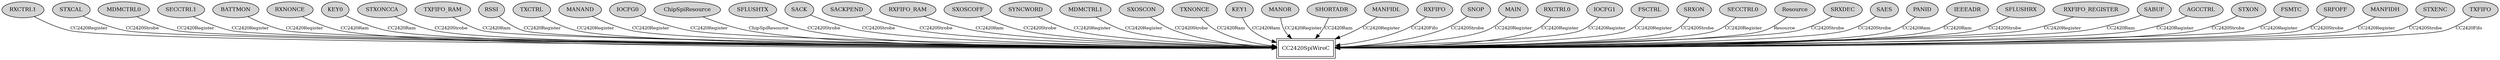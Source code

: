 digraph "tos.chips.cc2420.spi.CC2420SpiC" {
  n0x7f2d66631020 [shape=ellipse, style=filled, label="RXCTRL1", fontsize=12];
  "CC2420SpiWireC" [fontsize=12, shape=box,peripheries=2, URL="../chtml/tos.chips.cc2420.spi.CC2420SpiWireC.html"];
  n0x7f2d6663e4f8 [shape=ellipse, style=filled, label="STXCAL", fontsize=12];
  "CC2420SpiWireC" [fontsize=12, shape=box,peripheries=2, URL="../chtml/tos.chips.cc2420.spi.CC2420SpiWireC.html"];
  n0x7f2d66635ad8 [shape=ellipse, style=filled, label="MDMCTRL0", fontsize=12];
  n0x7f2d66630c58 [shape=ellipse, style=filled, label="SECCTRL1", fontsize=12];
  n0x7f2d6662f548 [shape=ellipse, style=filled, label="BATTMON", fontsize=12];
  n0x7f2d66624950 [shape=ellipse, style=filled, label="RXNONCE", fontsize=12];
  "CC2420SpiWireC" [fontsize=12, shape=box,peripheries=2, URL="../chtml/tos.chips.cc2420.spi.CC2420SpiWireC.html"];
  n0x7f2d666266c8 [shape=ellipse, style=filled, label="KEY0", fontsize=12];
  n0x7f2d6663ba90 [shape=ellipse, style=filled, label="STXONCCA", fontsize=12];
  n0x7f2d666275f0 [shape=ellipse, style=filled, label="TXFIFO_RAM", fontsize=12];
  n0x7f2d66634c30 [shape=ellipse, style=filled, label="RSSI", fontsize=12];
  n0x7f2d66633dc8 [shape=ellipse, style=filled, label="TXCTRL", fontsize=12];
  n0x7f2d6662c9a8 [shape=ellipse, style=filled, label="MANAND", fontsize=12];
  n0x7f2d6662fdb8 [shape=ellipse, style=filled, label="IOCFG0", fontsize=12];
  n0x7f2d6663cbe0 [shape=ellipse, style=filled, label="ChipSpiResource", fontsize=12];
  "CC2420SpiWireC" [fontsize=12, shape=box,peripheries=2, URL="../chtml/tos.chips.cc2420.spi.CC2420SpiWireC.html"];
  n0x7f2d66639710 [shape=ellipse, style=filled, label="SFLUSHTX", fontsize=12];
  n0x7f2d66639dd8 [shape=ellipse, style=filled, label="SACK", fontsize=12];
  n0x7f2d66637688 [shape=ellipse, style=filled, label="SACKPEND", fontsize=12];
  n0x7f2d66627e58 [shape=ellipse, style=filled, label="RXFIFO_RAM", fontsize=12];
  n0x7f2d6663a8b0 [shape=ellipse, style=filled, label="SXOSCOFF", fontsize=12];
  n0x7f2d66633558 [shape=ellipse, style=filled, label="SYNCWORD", fontsize=12];
  n0x7f2d666343d0 [shape=ellipse, style=filled, label="MDMCTRL1", fontsize=12];
  n0x7f2d6663fda8 [shape=ellipse, style=filled, label="SXOSCON", fontsize=12];
  n0x7f2d66624108 [shape=ellipse, style=filled, label="TXNONCE", fontsize=12];
  n0x7f2d66625020 [shape=ellipse, style=filled, label="KEY1", fontsize=12];
  n0x7f2d6662b238 [shape=ellipse, style=filled, label="MANOR", fontsize=12];
  n0x7f2d66628d60 [shape=ellipse, style=filled, label="SHORTADR", fontsize=12];
  n0x7f2d6662d020 [shape=ellipse, style=filled, label="MANFIDL", fontsize=12];
  n0x7f2d66619d70 [shape=ellipse, style=filled, label="RXFIFO", fontsize=12];
  "CC2420SpiWireC" [fontsize=12, shape=box,peripheries=2, URL="../chtml/tos.chips.cc2420.spi.CC2420SpiWireC.html"];
  n0x7f2d6663f6c8 [shape=ellipse, style=filled, label="SNOP", fontsize=12];
  n0x7f2d66635250 [shape=ellipse, style=filled, label="MAIN", fontsize=12];
  n0x7f2d66632698 [shape=ellipse, style=filled, label="RXCTRL0", fontsize=12];
  n0x7f2d6662e690 [shape=ellipse, style=filled, label="IOCFG1", fontsize=12];
  n0x7f2d66631a90 [shape=ellipse, style=filled, label="FSCTRL", fontsize=12];
  n0x7f2d6663ebc8 [shape=ellipse, style=filled, label="SRXON", fontsize=12];
  n0x7f2d666303d0 [shape=ellipse, style=filled, label="SECCTRL0", fontsize=12];
  n0x7f2d66640020 [shape=ellipse, style=filled, label="Resource", fontsize=12];
  "CC2420SpiWireC" [fontsize=12, shape=box,peripheries=2, URL="../chtml/tos.chips.cc2420.spi.CC2420SpiWireC.html"];
  n0x7f2d66637d60 [shape=ellipse, style=filled, label="SRXDEC", fontsize=12];
  n0x7f2d66636b28 [shape=ellipse, style=filled, label="SAES", fontsize=12];
  n0x7f2d66628508 [shape=ellipse, style=filled, label="PANID", fontsize=12];
  n0x7f2d66629c78 [shape=ellipse, style=filled, label="IEEEADR", fontsize=12];
  n0x7f2d66639020 [shape=ellipse, style=filled, label="SFLUSHRX", fontsize=12];
  n0x7f2d66629410 [shape=ellipse, style=filled, label="RXFIFO_REGISTER", fontsize=12];
  n0x7f2d66625858 [shape=ellipse, style=filled, label="SABUF", fontsize=12];
  n0x7f2d6662bab0 [shape=ellipse, style=filled, label="AGCCTRL", fontsize=12];
  n0x7f2d6663b3a0 [shape=ellipse, style=filled, label="STXON", fontsize=12];
  n0x7f2d6662c138 [shape=ellipse, style=filled, label="FSMTC", fontsize=12];
  n0x7f2d6663a1c0 [shape=ellipse, style=filled, label="SRFOFF", fontsize=12];
  n0x7f2d6662d898 [shape=ellipse, style=filled, label="MANFIDH", fontsize=12];
  n0x7f2d66636460 [shape=ellipse, style=filled, label="STXENC", fontsize=12];
  n0x7f2d66621020 [shape=ellipse, style=filled, label="TXFIFO", fontsize=12];
  "n0x7f2d66631020" -> "CC2420SpiWireC" [label="CC2420Register", URL="../ihtml/tos.chips.cc2420.interfaces.CC2420Register.html", fontsize=10];
  "n0x7f2d6663e4f8" -> "CC2420SpiWireC" [label="CC2420Strobe", URL="../ihtml/tos.chips.cc2420.interfaces.CC2420Strobe.html", fontsize=10];
  "n0x7f2d66635ad8" -> "CC2420SpiWireC" [label="CC2420Register", URL="../ihtml/tos.chips.cc2420.interfaces.CC2420Register.html", fontsize=10];
  "n0x7f2d66630c58" -> "CC2420SpiWireC" [label="CC2420Register", URL="../ihtml/tos.chips.cc2420.interfaces.CC2420Register.html", fontsize=10];
  "n0x7f2d6662f548" -> "CC2420SpiWireC" [label="CC2420Register", URL="../ihtml/tos.chips.cc2420.interfaces.CC2420Register.html", fontsize=10];
  "n0x7f2d66624950" -> "CC2420SpiWireC" [label="CC2420Ram", URL="../ihtml/tos.chips.cc2420.interfaces.CC2420Ram.html", fontsize=10];
  "n0x7f2d666266c8" -> "CC2420SpiWireC" [label="CC2420Ram", URL="../ihtml/tos.chips.cc2420.interfaces.CC2420Ram.html", fontsize=10];
  "n0x7f2d6663ba90" -> "CC2420SpiWireC" [label="CC2420Strobe", URL="../ihtml/tos.chips.cc2420.interfaces.CC2420Strobe.html", fontsize=10];
  "n0x7f2d666275f0" -> "CC2420SpiWireC" [label="CC2420Ram", URL="../ihtml/tos.chips.cc2420.interfaces.CC2420Ram.html", fontsize=10];
  "n0x7f2d66634c30" -> "CC2420SpiWireC" [label="CC2420Register", URL="../ihtml/tos.chips.cc2420.interfaces.CC2420Register.html", fontsize=10];
  "n0x7f2d66633dc8" -> "CC2420SpiWireC" [label="CC2420Register", URL="../ihtml/tos.chips.cc2420.interfaces.CC2420Register.html", fontsize=10];
  "n0x7f2d6662c9a8" -> "CC2420SpiWireC" [label="CC2420Register", URL="../ihtml/tos.chips.cc2420.interfaces.CC2420Register.html", fontsize=10];
  "n0x7f2d6662fdb8" -> "CC2420SpiWireC" [label="CC2420Register", URL="../ihtml/tos.chips.cc2420.interfaces.CC2420Register.html", fontsize=10];
  "n0x7f2d6663cbe0" -> "CC2420SpiWireC" [label="ChipSpiResource", URL="../ihtml/tos.chips.cc2420.interfaces.ChipSpiResource.html", fontsize=10];
  "n0x7f2d66639710" -> "CC2420SpiWireC" [label="CC2420Strobe", URL="../ihtml/tos.chips.cc2420.interfaces.CC2420Strobe.html", fontsize=10];
  "n0x7f2d66639dd8" -> "CC2420SpiWireC" [label="CC2420Strobe", URL="../ihtml/tos.chips.cc2420.interfaces.CC2420Strobe.html", fontsize=10];
  "n0x7f2d66637688" -> "CC2420SpiWireC" [label="CC2420Strobe", URL="../ihtml/tos.chips.cc2420.interfaces.CC2420Strobe.html", fontsize=10];
  "n0x7f2d66627e58" -> "CC2420SpiWireC" [label="CC2420Ram", URL="../ihtml/tos.chips.cc2420.interfaces.CC2420Ram.html", fontsize=10];
  "n0x7f2d6663a8b0" -> "CC2420SpiWireC" [label="CC2420Strobe", URL="../ihtml/tos.chips.cc2420.interfaces.CC2420Strobe.html", fontsize=10];
  "n0x7f2d66633558" -> "CC2420SpiWireC" [label="CC2420Register", URL="../ihtml/tos.chips.cc2420.interfaces.CC2420Register.html", fontsize=10];
  "n0x7f2d666343d0" -> "CC2420SpiWireC" [label="CC2420Register", URL="../ihtml/tos.chips.cc2420.interfaces.CC2420Register.html", fontsize=10];
  "n0x7f2d6663fda8" -> "CC2420SpiWireC" [label="CC2420Strobe", URL="../ihtml/tos.chips.cc2420.interfaces.CC2420Strobe.html", fontsize=10];
  "n0x7f2d66624108" -> "CC2420SpiWireC" [label="CC2420Ram", URL="../ihtml/tos.chips.cc2420.interfaces.CC2420Ram.html", fontsize=10];
  "n0x7f2d66625020" -> "CC2420SpiWireC" [label="CC2420Ram", URL="../ihtml/tos.chips.cc2420.interfaces.CC2420Ram.html", fontsize=10];
  "n0x7f2d6662b238" -> "CC2420SpiWireC" [label="CC2420Register", URL="../ihtml/tos.chips.cc2420.interfaces.CC2420Register.html", fontsize=10];
  "n0x7f2d66628d60" -> "CC2420SpiWireC" [label="CC2420Ram", URL="../ihtml/tos.chips.cc2420.interfaces.CC2420Ram.html", fontsize=10];
  "n0x7f2d6662d020" -> "CC2420SpiWireC" [label="CC2420Register", URL="../ihtml/tos.chips.cc2420.interfaces.CC2420Register.html", fontsize=10];
  "n0x7f2d66619d70" -> "CC2420SpiWireC" [label="CC2420Fifo", URL="../ihtml/tos.chips.cc2420.interfaces.CC2420Fifo.html", fontsize=10];
  "n0x7f2d6663f6c8" -> "CC2420SpiWireC" [label="CC2420Strobe", URL="../ihtml/tos.chips.cc2420.interfaces.CC2420Strobe.html", fontsize=10];
  "n0x7f2d66635250" -> "CC2420SpiWireC" [label="CC2420Register", URL="../ihtml/tos.chips.cc2420.interfaces.CC2420Register.html", fontsize=10];
  "n0x7f2d66632698" -> "CC2420SpiWireC" [label="CC2420Register", URL="../ihtml/tos.chips.cc2420.interfaces.CC2420Register.html", fontsize=10];
  "n0x7f2d6662e690" -> "CC2420SpiWireC" [label="CC2420Register", URL="../ihtml/tos.chips.cc2420.interfaces.CC2420Register.html", fontsize=10];
  "n0x7f2d66631a90" -> "CC2420SpiWireC" [label="CC2420Register", URL="../ihtml/tos.chips.cc2420.interfaces.CC2420Register.html", fontsize=10];
  "n0x7f2d6663ebc8" -> "CC2420SpiWireC" [label="CC2420Strobe", URL="../ihtml/tos.chips.cc2420.interfaces.CC2420Strobe.html", fontsize=10];
  "n0x7f2d666303d0" -> "CC2420SpiWireC" [label="CC2420Register", URL="../ihtml/tos.chips.cc2420.interfaces.CC2420Register.html", fontsize=10];
  "n0x7f2d66640020" -> "CC2420SpiWireC" [label="Resource", URL="../ihtml/tos.interfaces.Resource.html", fontsize=10];
  "n0x7f2d66637d60" -> "CC2420SpiWireC" [label="CC2420Strobe", URL="../ihtml/tos.chips.cc2420.interfaces.CC2420Strobe.html", fontsize=10];
  "n0x7f2d66636b28" -> "CC2420SpiWireC" [label="CC2420Strobe", URL="../ihtml/tos.chips.cc2420.interfaces.CC2420Strobe.html", fontsize=10];
  "n0x7f2d66628508" -> "CC2420SpiWireC" [label="CC2420Ram", URL="../ihtml/tos.chips.cc2420.interfaces.CC2420Ram.html", fontsize=10];
  "n0x7f2d66629c78" -> "CC2420SpiWireC" [label="CC2420Ram", URL="../ihtml/tos.chips.cc2420.interfaces.CC2420Ram.html", fontsize=10];
  "n0x7f2d66639020" -> "CC2420SpiWireC" [label="CC2420Strobe", URL="../ihtml/tos.chips.cc2420.interfaces.CC2420Strobe.html", fontsize=10];
  "n0x7f2d66629410" -> "CC2420SpiWireC" [label="CC2420Register", URL="../ihtml/tos.chips.cc2420.interfaces.CC2420Register.html", fontsize=10];
  "n0x7f2d66625858" -> "CC2420SpiWireC" [label="CC2420Ram", URL="../ihtml/tos.chips.cc2420.interfaces.CC2420Ram.html", fontsize=10];
  "n0x7f2d6662bab0" -> "CC2420SpiWireC" [label="CC2420Register", URL="../ihtml/tos.chips.cc2420.interfaces.CC2420Register.html", fontsize=10];
  "n0x7f2d6663b3a0" -> "CC2420SpiWireC" [label="CC2420Strobe", URL="../ihtml/tos.chips.cc2420.interfaces.CC2420Strobe.html", fontsize=10];
  "n0x7f2d6662c138" -> "CC2420SpiWireC" [label="CC2420Register", URL="../ihtml/tos.chips.cc2420.interfaces.CC2420Register.html", fontsize=10];
  "n0x7f2d6663a1c0" -> "CC2420SpiWireC" [label="CC2420Strobe", URL="../ihtml/tos.chips.cc2420.interfaces.CC2420Strobe.html", fontsize=10];
  "n0x7f2d6662d898" -> "CC2420SpiWireC" [label="CC2420Register", URL="../ihtml/tos.chips.cc2420.interfaces.CC2420Register.html", fontsize=10];
  "n0x7f2d66636460" -> "CC2420SpiWireC" [label="CC2420Strobe", URL="../ihtml/tos.chips.cc2420.interfaces.CC2420Strobe.html", fontsize=10];
  "n0x7f2d66621020" -> "CC2420SpiWireC" [label="CC2420Fifo", URL="../ihtml/tos.chips.cc2420.interfaces.CC2420Fifo.html", fontsize=10];
}
